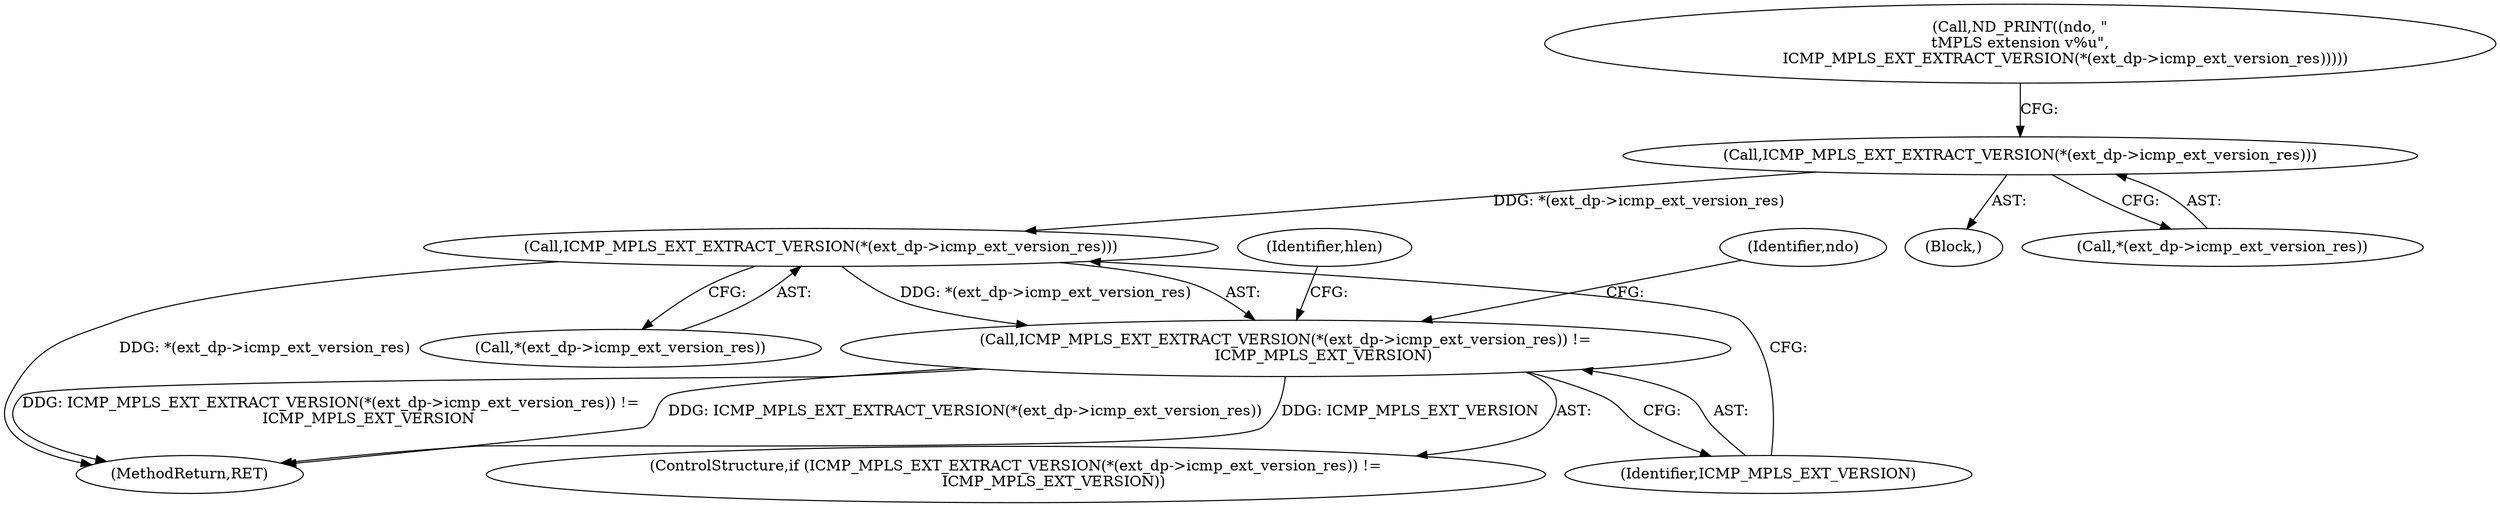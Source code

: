 digraph "0_tcpdump_8509ef02eceb2bbb479cea10fe4a7ec6395f1a8b@pointer" {
"1001044" [label="(Call,ICMP_MPLS_EXT_EXTRACT_VERSION(*(ext_dp->icmp_ext_version_res)))"];
"1001051" [label="(Call,ICMP_MPLS_EXT_EXTRACT_VERSION(*(ext_dp->icmp_ext_version_res)))"];
"1001050" [label="(Call,ICMP_MPLS_EXT_EXTRACT_VERSION(*(ext_dp->icmp_ext_version_res)) !=\n                ICMP_MPLS_EXT_VERSION)"];
"1001265" [label="(MethodReturn,RET)"];
"1001049" [label="(ControlStructure,if (ICMP_MPLS_EXT_EXTRACT_VERSION(*(ext_dp->icmp_ext_version_res)) !=\n                ICMP_MPLS_EXT_VERSION))"];
"1001044" [label="(Call,ICMP_MPLS_EXT_EXTRACT_VERSION(*(ext_dp->icmp_ext_version_res)))"];
"1001052" [label="(Call,*(ext_dp->icmp_ext_version_res))"];
"1001050" [label="(Call,ICMP_MPLS_EXT_EXTRACT_VERSION(*(ext_dp->icmp_ext_version_res)) !=\n                ICMP_MPLS_EXT_VERSION)"];
"1001042" [label="(Block,)"];
"1001051" [label="(Call,ICMP_MPLS_EXT_EXTRACT_VERSION(*(ext_dp->icmp_ext_version_res)))"];
"1001045" [label="(Call,*(ext_dp->icmp_ext_version_res))"];
"1001060" [label="(Identifier,ndo)"];
"1001056" [label="(Identifier,ICMP_MPLS_EXT_VERSION)"];
"1001039" [label="(Call,ND_PRINT((ndo, \"\n\tMPLS extension v%u\",\n                   ICMP_MPLS_EXT_EXTRACT_VERSION(*(ext_dp->icmp_ext_version_res)))))"];
"1001064" [label="(Identifier,hlen)"];
"1001044" -> "1001042"  [label="AST: "];
"1001044" -> "1001045"  [label="CFG: "];
"1001045" -> "1001044"  [label="AST: "];
"1001039" -> "1001044"  [label="CFG: "];
"1001044" -> "1001051"  [label="DDG: *(ext_dp->icmp_ext_version_res)"];
"1001051" -> "1001050"  [label="AST: "];
"1001051" -> "1001052"  [label="CFG: "];
"1001052" -> "1001051"  [label="AST: "];
"1001056" -> "1001051"  [label="CFG: "];
"1001051" -> "1001265"  [label="DDG: *(ext_dp->icmp_ext_version_res)"];
"1001051" -> "1001050"  [label="DDG: *(ext_dp->icmp_ext_version_res)"];
"1001050" -> "1001049"  [label="AST: "];
"1001050" -> "1001056"  [label="CFG: "];
"1001056" -> "1001050"  [label="AST: "];
"1001060" -> "1001050"  [label="CFG: "];
"1001064" -> "1001050"  [label="CFG: "];
"1001050" -> "1001265"  [label="DDG: ICMP_MPLS_EXT_EXTRACT_VERSION(*(ext_dp->icmp_ext_version_res))"];
"1001050" -> "1001265"  [label="DDG: ICMP_MPLS_EXT_VERSION"];
"1001050" -> "1001265"  [label="DDG: ICMP_MPLS_EXT_EXTRACT_VERSION(*(ext_dp->icmp_ext_version_res)) !=\n                ICMP_MPLS_EXT_VERSION"];
}
